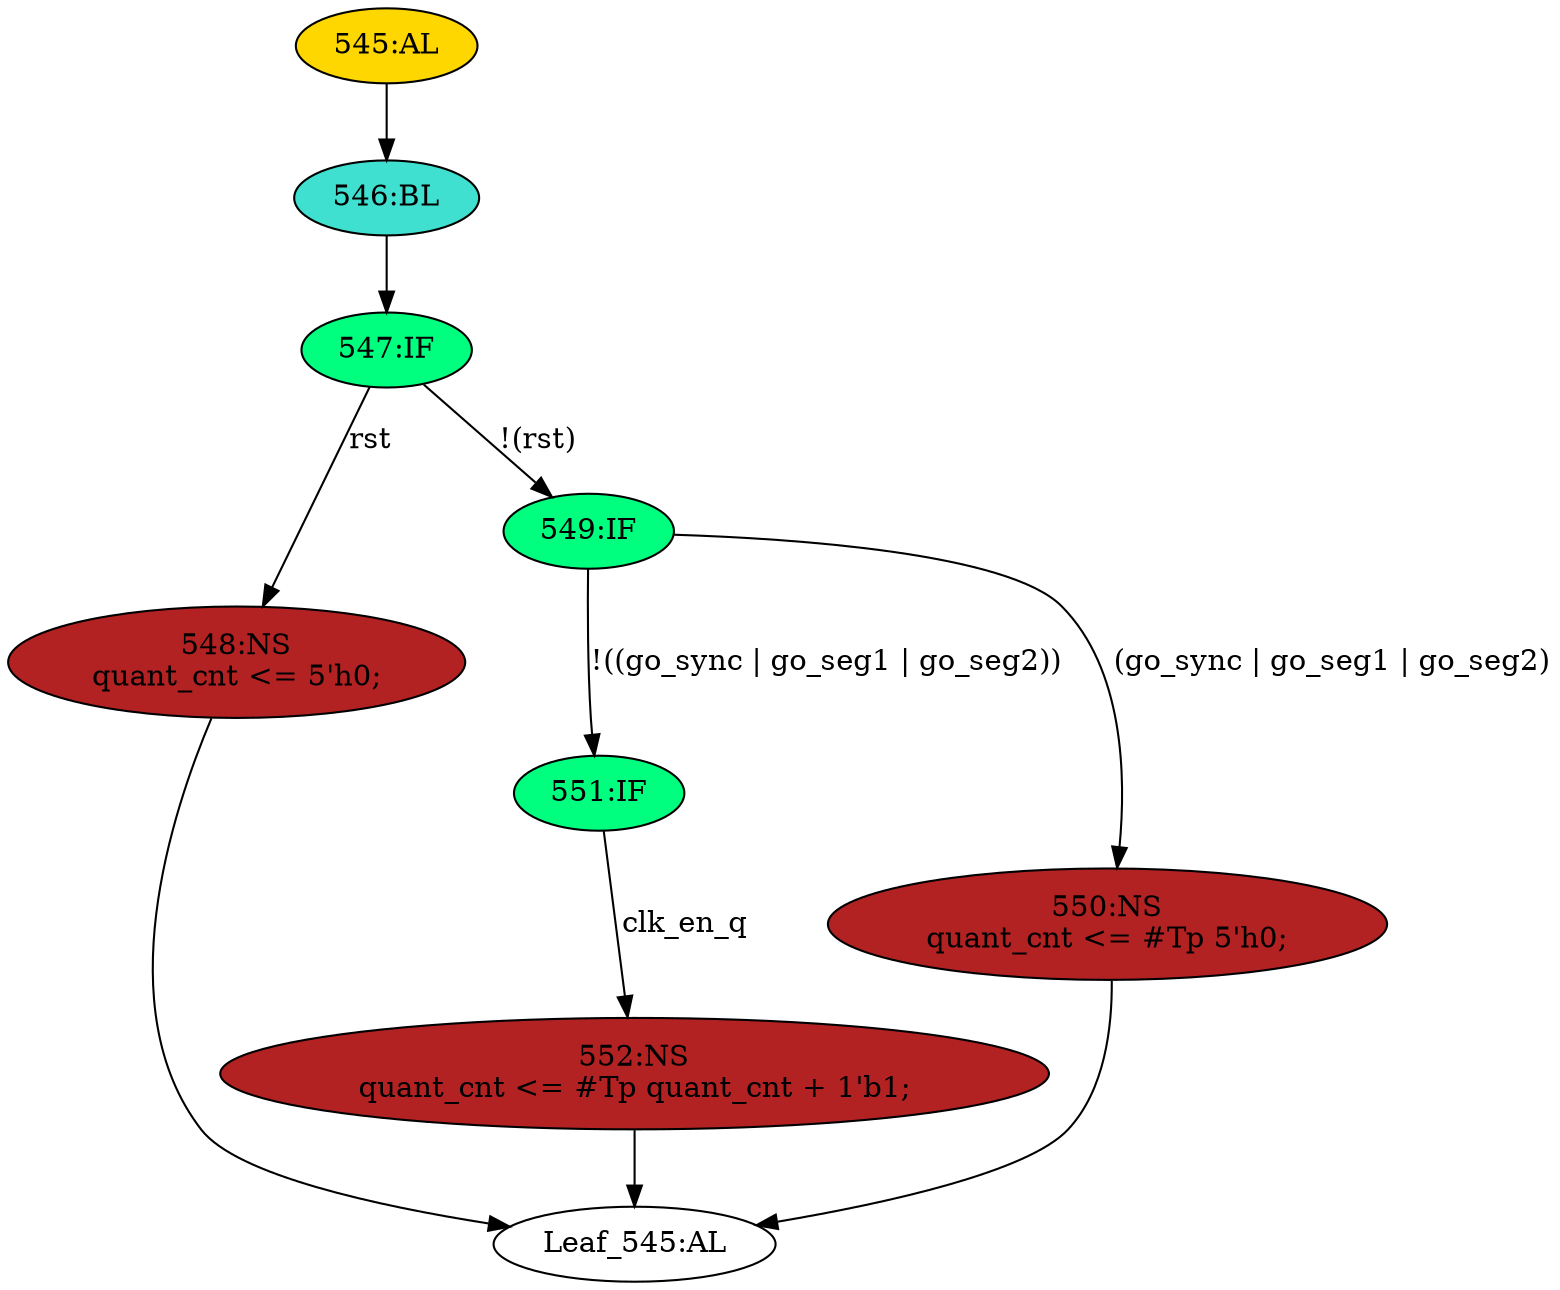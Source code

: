 strict digraph "" {
	node [label="\N"];
	"548:NS"	 [ast="<pyverilog.vparser.ast.NonblockingSubstitution object at 0x7f2998c0cf90>",
		fillcolor=firebrick,
		label="548:NS
quant_cnt <= 5'h0;",
		statements="[<pyverilog.vparser.ast.NonblockingSubstitution object at 0x7f2998c0cf90>]",
		style=filled,
		typ=NonblockingSubstitution];
	"Leaf_545:AL"	 [def_var="['quant_cnt']",
		label="Leaf_545:AL"];
	"548:NS" -> "Leaf_545:AL"	 [cond="[]",
		lineno=None];
	"547:IF"	 [ast="<pyverilog.vparser.ast.IfStatement object at 0x7f2998c12190>",
		fillcolor=springgreen,
		label="547:IF",
		statements="[]",
		style=filled,
		typ=IfStatement];
	"547:IF" -> "548:NS"	 [cond="['rst']",
		label=rst,
		lineno=547];
	"549:IF"	 [ast="<pyverilog.vparser.ast.IfStatement object at 0x7f2998c12210>",
		fillcolor=springgreen,
		label="549:IF",
		statements="[]",
		style=filled,
		typ=IfStatement];
	"547:IF" -> "549:IF"	 [cond="['rst']",
		label="!(rst)",
		lineno=547];
	"551:IF"	 [ast="<pyverilog.vparser.ast.IfStatement object at 0x7f2998c12250>",
		fillcolor=springgreen,
		label="551:IF",
		statements="[]",
		style=filled,
		typ=IfStatement];
	"552:NS"	 [ast="<pyverilog.vparser.ast.NonblockingSubstitution object at 0x7f2998c122d0>",
		fillcolor=firebrick,
		label="552:NS
quant_cnt <= #Tp quant_cnt + 1'b1;",
		statements="[<pyverilog.vparser.ast.NonblockingSubstitution object at 0x7f2998c122d0>]",
		style=filled,
		typ=NonblockingSubstitution];
	"551:IF" -> "552:NS"	 [cond="['clk_en_q']",
		label=clk_en_q,
		lineno=551];
	"552:NS" -> "Leaf_545:AL"	 [cond="[]",
		lineno=None];
	"546:BL"	 [ast="<pyverilog.vparser.ast.Block object at 0x7f2998c12a50>",
		fillcolor=turquoise,
		label="546:BL",
		statements="[]",
		style=filled,
		typ=Block];
	"546:BL" -> "547:IF"	 [cond="[]",
		lineno=None];
	"550:NS"	 [ast="<pyverilog.vparser.ast.NonblockingSubstitution object at 0x7f2998c12590>",
		fillcolor=firebrick,
		label="550:NS
quant_cnt <= #Tp 5'h0;",
		statements="[<pyverilog.vparser.ast.NonblockingSubstitution object at 0x7f2998c12590>]",
		style=filled,
		typ=NonblockingSubstitution];
	"550:NS" -> "Leaf_545:AL"	 [cond="[]",
		lineno=None];
	"545:AL"	 [ast="<pyverilog.vparser.ast.Always object at 0x7f2998c128d0>",
		clk_sens=True,
		fillcolor=gold,
		label="545:AL",
		sens="['clk', 'rst']",
		statements="[]",
		style=filled,
		typ=Always,
		use_var="['clk_en_q', 'go_sync', 'quant_cnt', 'go_seg2', 'go_seg1', 'rst']"];
	"545:AL" -> "546:BL"	 [cond="[]",
		lineno=None];
	"549:IF" -> "551:IF"	 [cond="['go_sync', 'go_seg1', 'go_seg2']",
		label="!((go_sync | go_seg1 | go_seg2))",
		lineno=549];
	"549:IF" -> "550:NS"	 [cond="['go_sync', 'go_seg1', 'go_seg2']",
		label="(go_sync | go_seg1 | go_seg2)",
		lineno=549];
}
